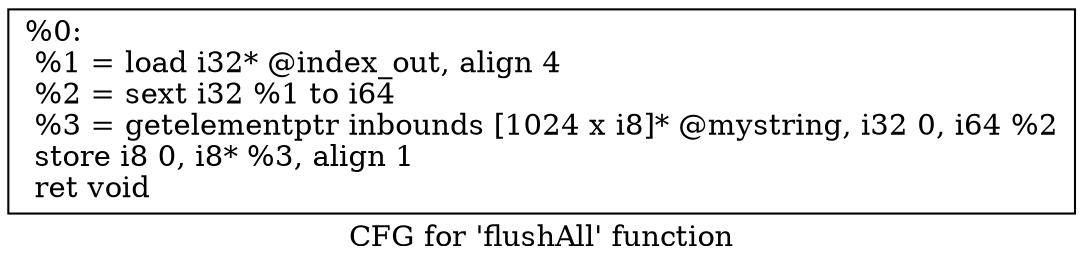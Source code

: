 digraph "CFG for 'flushAll' function" {
	label="CFG for 'flushAll' function";

	Node0x2bd4740 [shape=record,label="{%0:\l  %1 = load i32* @index_out, align 4\l  %2 = sext i32 %1 to i64\l  %3 = getelementptr inbounds [1024 x i8]* @mystring, i32 0, i64 %2\l  store i8 0, i8* %3, align 1\l  ret void\l}"];
}
